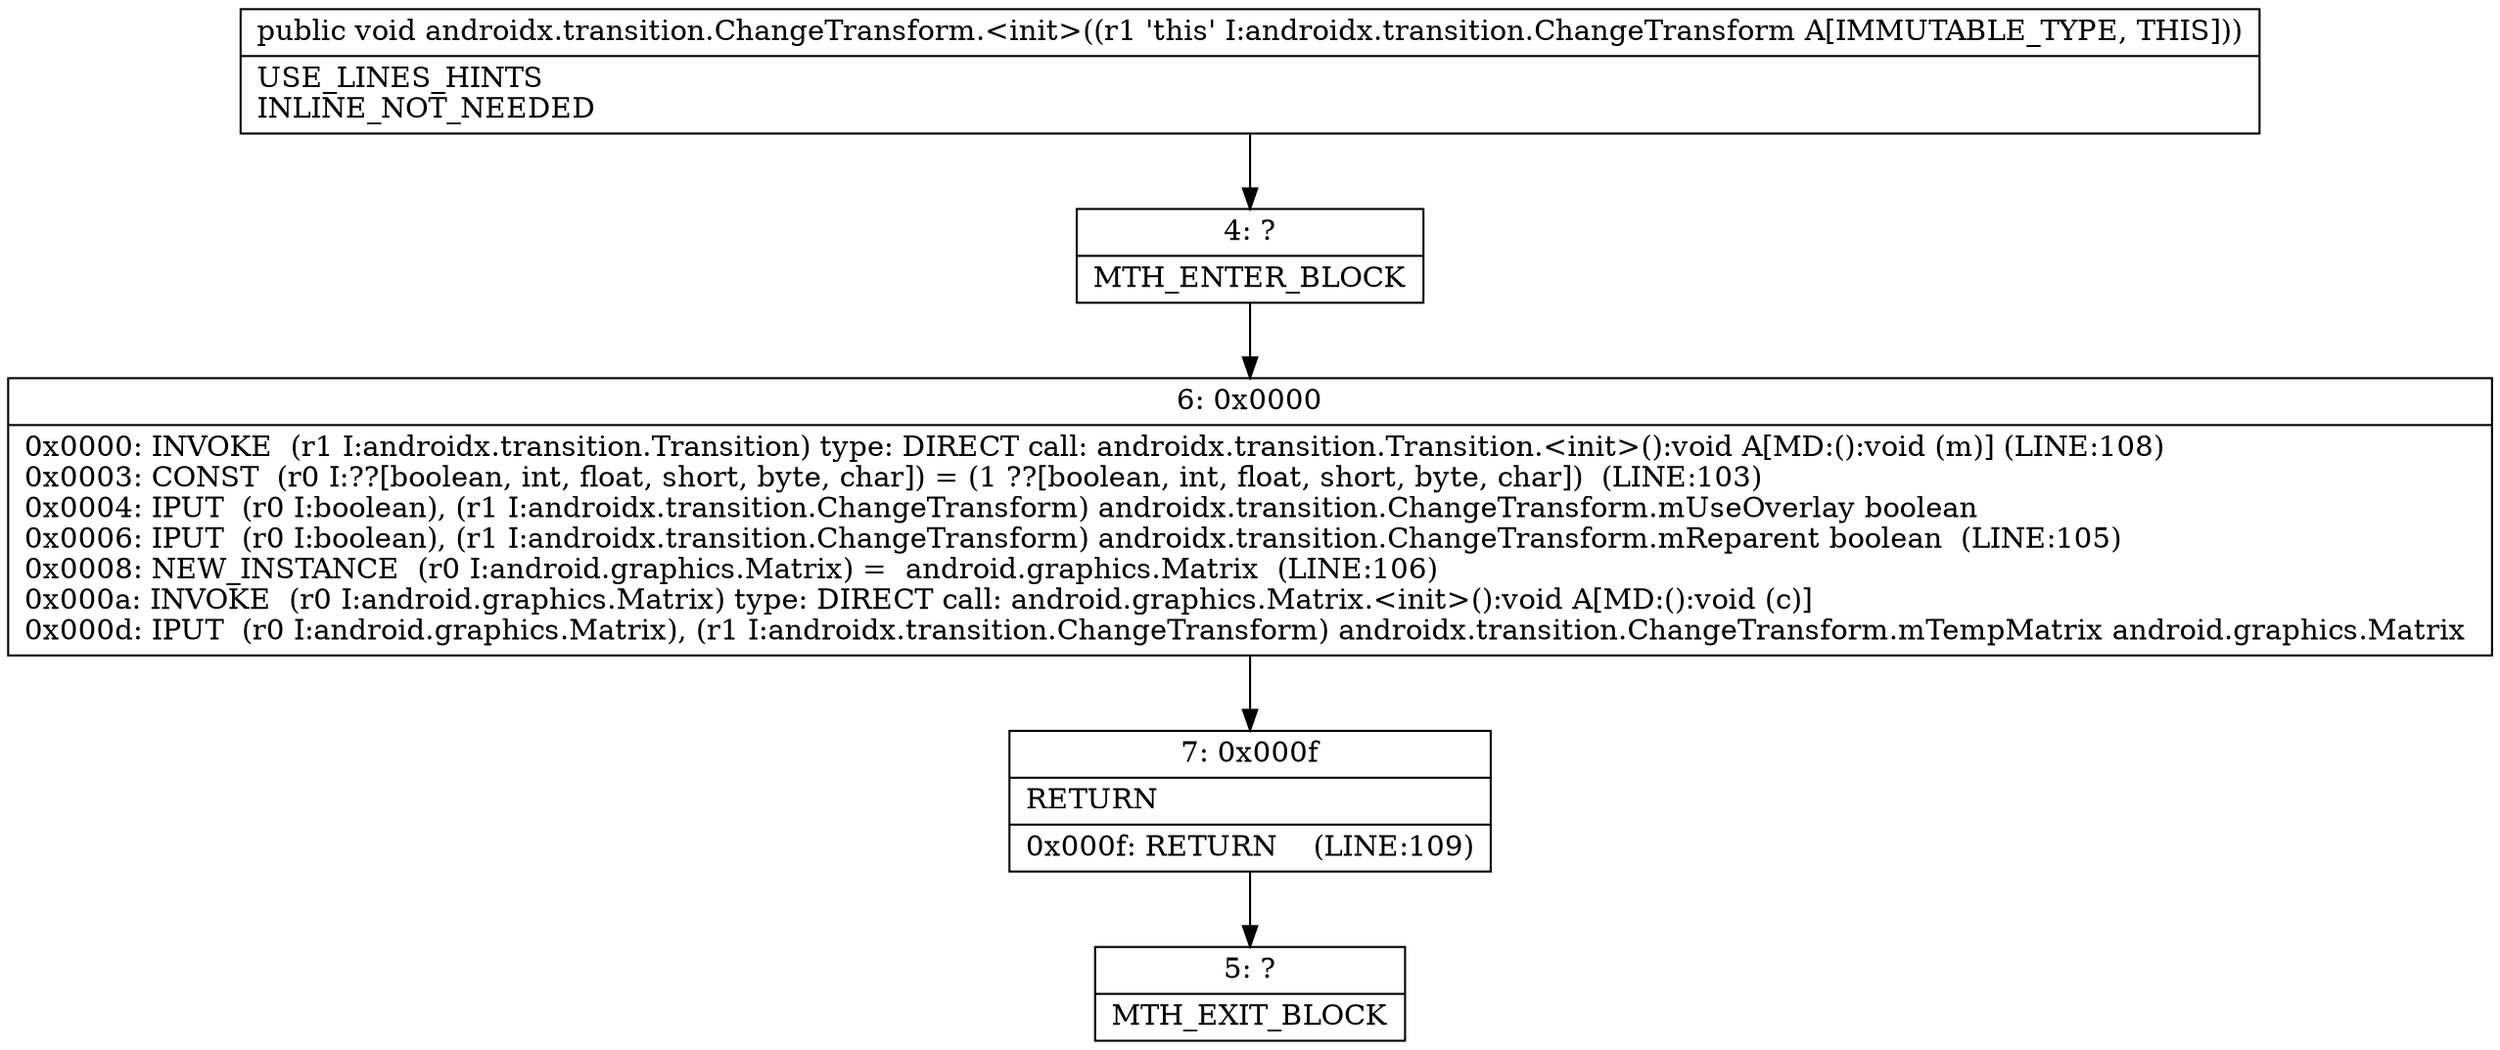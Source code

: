 digraph "CFG forandroidx.transition.ChangeTransform.\<init\>()V" {
Node_4 [shape=record,label="{4\:\ ?|MTH_ENTER_BLOCK\l}"];
Node_6 [shape=record,label="{6\:\ 0x0000|0x0000: INVOKE  (r1 I:androidx.transition.Transition) type: DIRECT call: androidx.transition.Transition.\<init\>():void A[MD:():void (m)] (LINE:108)\l0x0003: CONST  (r0 I:??[boolean, int, float, short, byte, char]) = (1 ??[boolean, int, float, short, byte, char])  (LINE:103)\l0x0004: IPUT  (r0 I:boolean), (r1 I:androidx.transition.ChangeTransform) androidx.transition.ChangeTransform.mUseOverlay boolean \l0x0006: IPUT  (r0 I:boolean), (r1 I:androidx.transition.ChangeTransform) androidx.transition.ChangeTransform.mReparent boolean  (LINE:105)\l0x0008: NEW_INSTANCE  (r0 I:android.graphics.Matrix) =  android.graphics.Matrix  (LINE:106)\l0x000a: INVOKE  (r0 I:android.graphics.Matrix) type: DIRECT call: android.graphics.Matrix.\<init\>():void A[MD:():void (c)]\l0x000d: IPUT  (r0 I:android.graphics.Matrix), (r1 I:androidx.transition.ChangeTransform) androidx.transition.ChangeTransform.mTempMatrix android.graphics.Matrix \l}"];
Node_7 [shape=record,label="{7\:\ 0x000f|RETURN\l|0x000f: RETURN    (LINE:109)\l}"];
Node_5 [shape=record,label="{5\:\ ?|MTH_EXIT_BLOCK\l}"];
MethodNode[shape=record,label="{public void androidx.transition.ChangeTransform.\<init\>((r1 'this' I:androidx.transition.ChangeTransform A[IMMUTABLE_TYPE, THIS]))  | USE_LINES_HINTS\lINLINE_NOT_NEEDED\l}"];
MethodNode -> Node_4;Node_4 -> Node_6;
Node_6 -> Node_7;
Node_7 -> Node_5;
}

